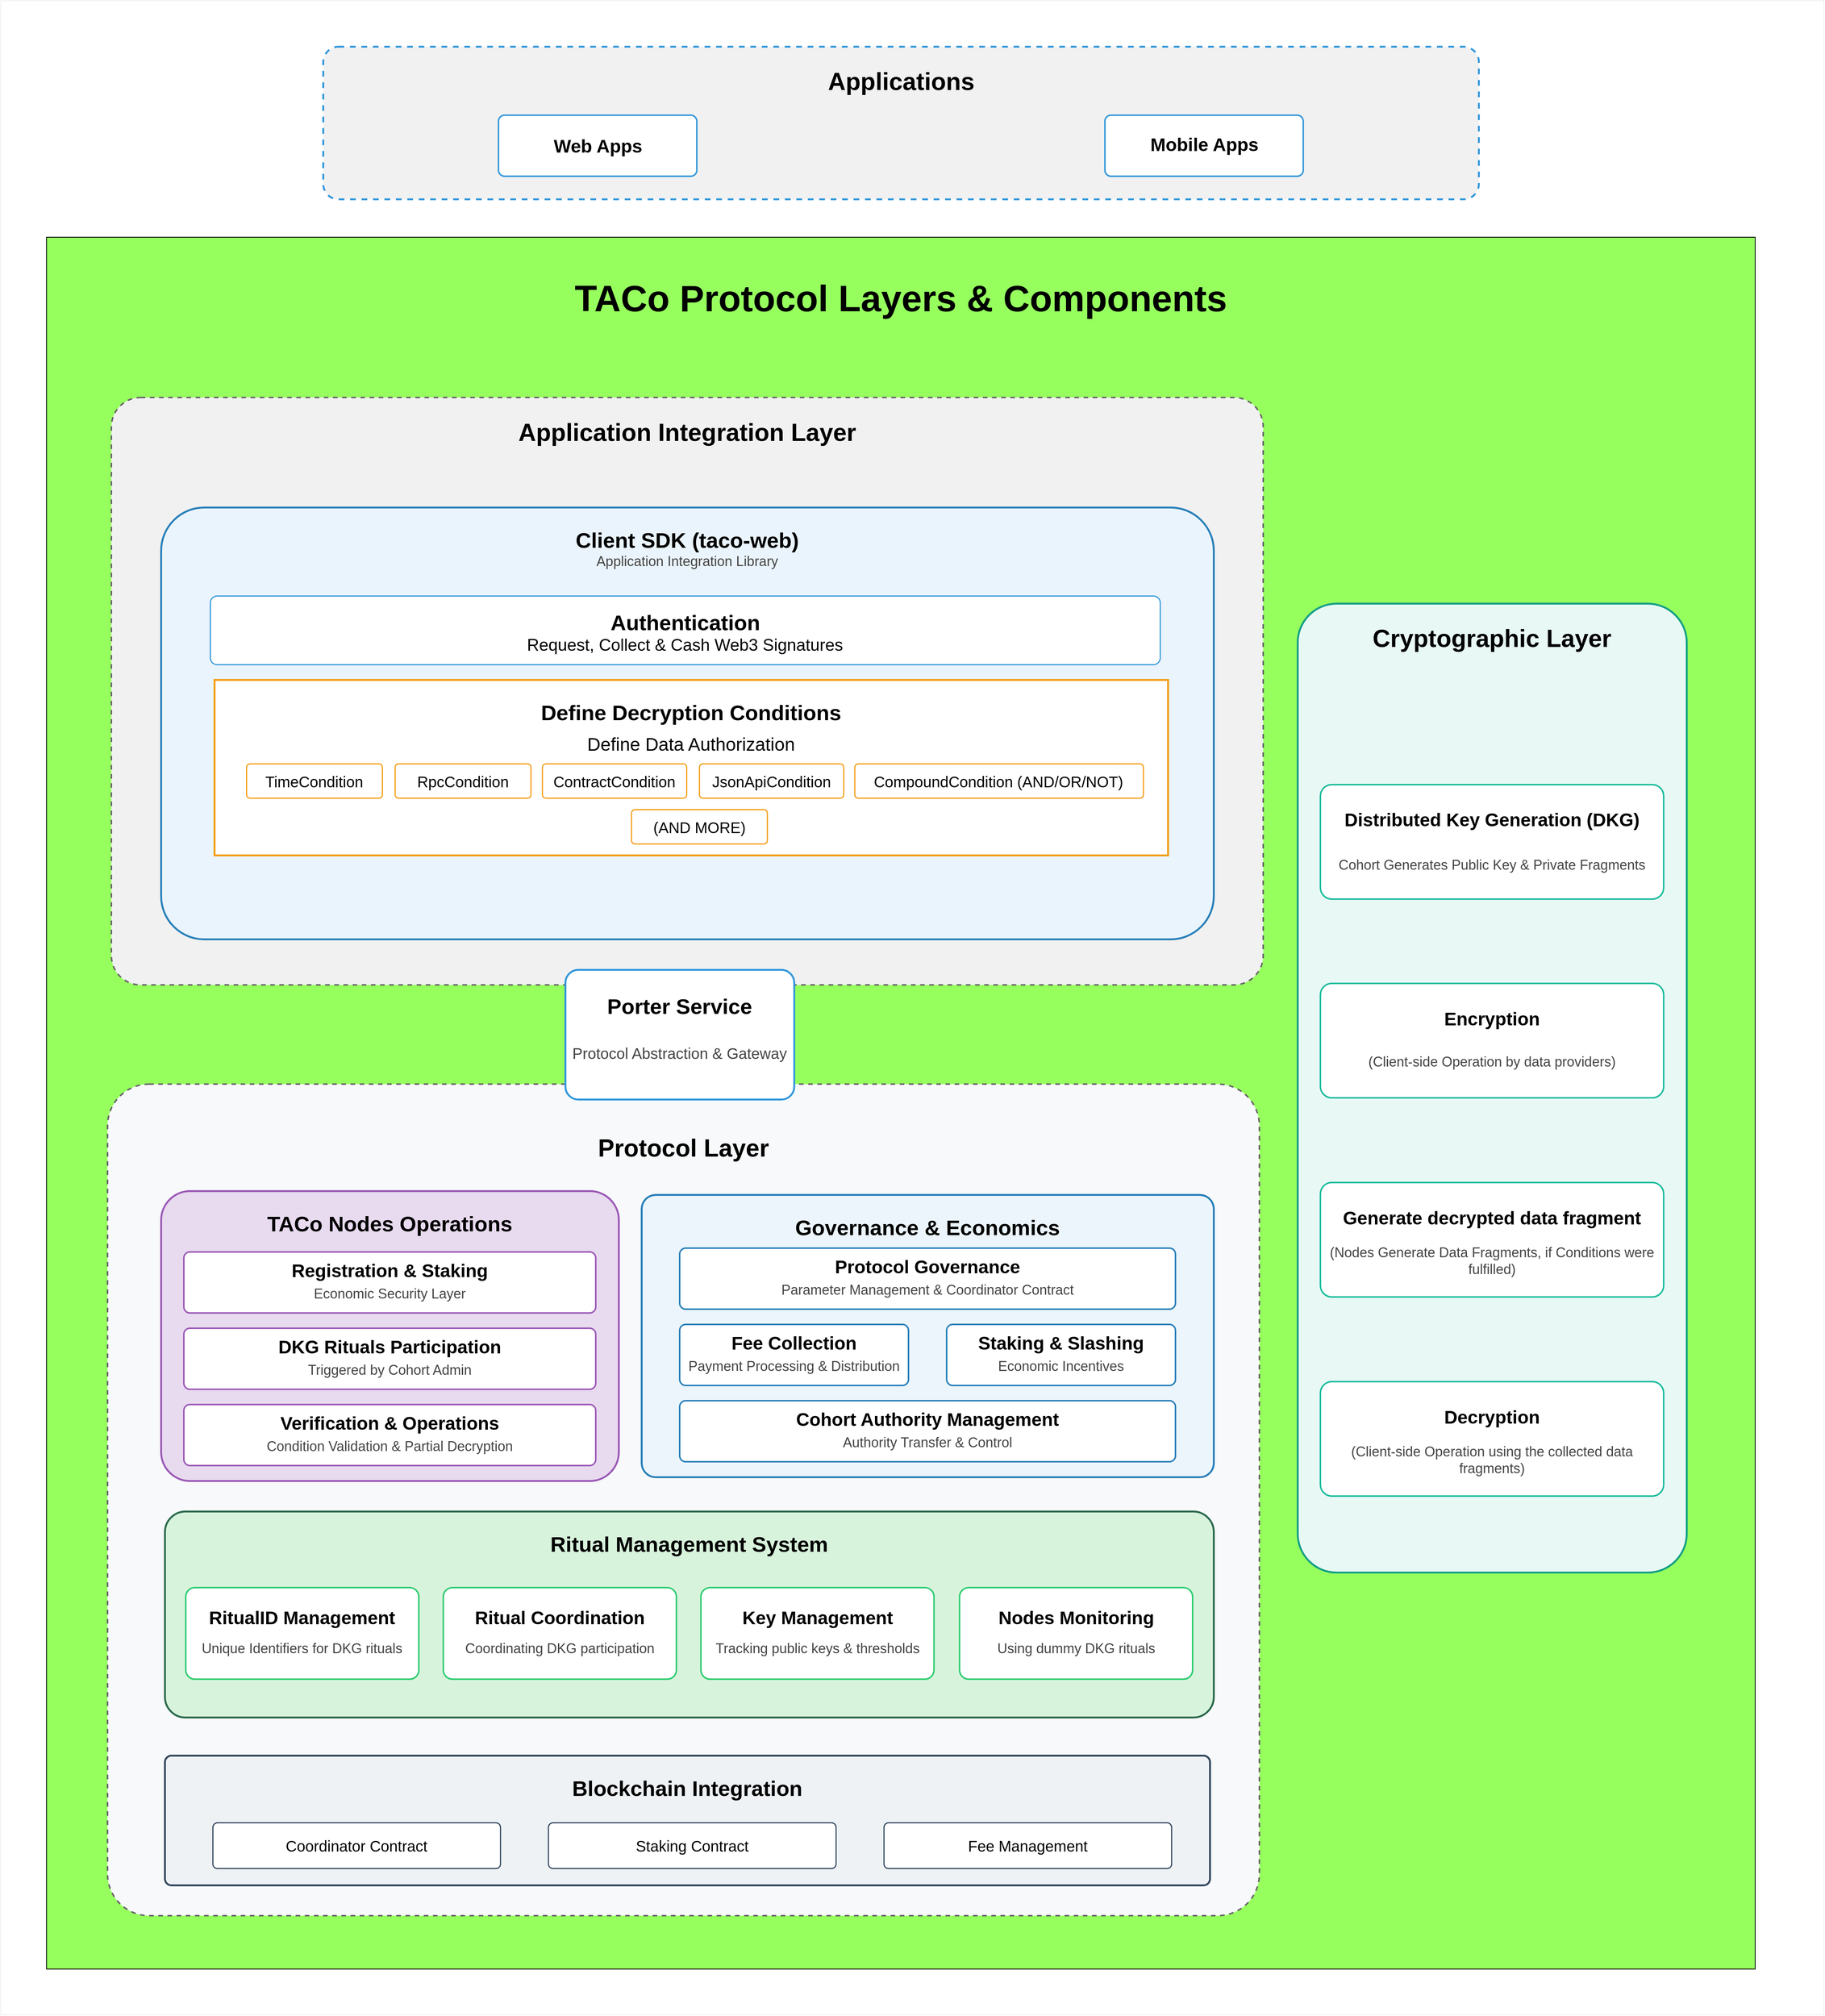 <mxfile>
    <diagram id="taco-components-diagram" name="TACo Components Diagram">
        <mxGraphModel dx="1936" dy="3724" grid="1" gridSize="10" guides="1" tooltips="1" connect="1" arrows="1" fold="1" page="1" pageScale="1" pageWidth="2300" pageHeight="2600" background="#FFFFFF" math="0" shadow="0">
            <root>
                <mxCell id="0"/>
                <mxCell id="1" parent="0"/>
                <mxCell id="7" value="" style="rounded=0;whiteSpace=wrap;html=1;strokeColor=#F0F0F0;fillColor=none;" vertex="1" parent="1">
                    <mxGeometry x="250" width="2390" height="2640" as="geometry"/>
                </mxCell>
                <mxCell id="2" value="" style="rounded=0;whiteSpace=wrap;html=1;fillColor=#96FF5E;" parent="1" vertex="1">
                    <mxGeometry x="310" y="310" width="2240" height="2270" as="geometry"/>
                </mxCell>
                <mxCell id="title" value="TACo Protocol Layers &amp; Components" style="text;html=1;strokeColor=none;fillColor=none;align=center;verticalAlign=middle;whiteSpace=wrap;rounded=0;fontSize=48;fontColor=#000000;fontStyle=1" parent="1" vertex="1">
                    <mxGeometry x="780" y="360" width="1300" height="60" as="geometry"/>
                </mxCell>
                <mxCell id="application-domain" value="Application Integration Layer" style="rounded=1;whiteSpace=wrap;html=1;fillColor=#f1f1f1;strokeColor=#666666;strokeWidth=2;dashed=1;arcSize=5;fontSize=32;fontStyle=1;align=center;verticalAlign=top;spacingTop=20;fontColor=#000000;" parent="1" vertex="1">
                    <mxGeometry x="395" y="520" width="1510" height="770" as="geometry"/>
                </mxCell>
                <mxCell id="authentication" value="Client SDK (taco-web)" style="rounded=1;whiteSpace=wrap;html=1;fillColor=#eaf4fc;strokeColor=#2980b9;strokeWidth=2.5;arcSize=10;fontSize=28;fontStyle=1;align=center;verticalAlign=top;spacingTop=20;fontColor=#000000;" parent="1" vertex="1">
                    <mxGeometry x="460" y="664" width="1380" height="566" as="geometry"/>
                </mxCell>
                <mxCell id="client-sdk-desc" value="Application Integration Library" style="text;html=1;strokeColor=none;fillColor=none;align=center;verticalAlign=middle;whiteSpace=wrap;rounded=0;fontSize=18;fontColor=#444444;" parent="1" vertex="1">
                    <mxGeometry x="880" y="720" width="540" height="30" as="geometry"/>
                </mxCell>
                <mxCell id="web3-signatures" value="" style="rounded=1;whiteSpace=wrap;html=1;fillColor=#ffffff;strokeColor=#3498db;strokeWidth=1.5;arcSize=10;" parent="1" vertex="1">
                    <mxGeometry x="524.5" y="780" width="1245.32" height="90" as="geometry"/>
                </mxCell>
                <mxCell id="web3-signatures-title" value="Authentication" style="text;html=1;strokeColor=none;fillColor=none;align=center;verticalAlign=middle;whiteSpace=wrap;rounded=0;fontSize=28;fontStyle=1;fontColor=#000000;" parent="1" vertex="1">
                    <mxGeometry x="764.59" y="800" width="765.26" height="30" as="geometry"/>
                </mxCell>
                <mxCell id="web3-signatures-desc" value="Request, Collect &amp; Cash Web3 Signatures" style="text;html=1;strokeColor=none;fillColor=none;align=center;verticalAlign=middle;whiteSpace=wrap;rounded=0;fontSize=22;fontColor=#000000;fontStyle=0" parent="1" vertex="1">
                    <mxGeometry x="616.09" y="830" width="1062.44" height="30" as="geometry"/>
                </mxCell>
                <mxCell id="access-control" value="Define Decryption Conditions" style="rounded=0;whiteSpace=wrap;html=1;fillColor=#ffffff;strokeColor=#f39c12;strokeWidth=2.5;arcSize=10;fontSize=28;fontStyle=1;align=center;verticalAlign=top;spacingTop=20;fontColor=#000000;" parent="1" vertex="1">
                    <mxGeometry x="530" y="890" width="1250.01" height="230" as="geometry"/>
                </mxCell>
                <mxCell id="authorization-title" value="Define Data Authorization" style="text;html=1;strokeColor=none;fillColor=none;align=center;verticalAlign=middle;whiteSpace=wrap;rounded=0;fontSize=24;fontStyle=0;fontColor=#000000;" parent="1" vertex="1">
                    <mxGeometry x="965.82" y="960" width="378.37" height="30" as="geometry"/>
                </mxCell>
                <mxCell id="time-condition" value="TimeCondition" style="rounded=1;whiteSpace=wrap;html=1;fillColor=#ffffff;strokeColor=#f39c12;strokeWidth=1.5;arcSize=10;fontSize=20;align=center;fontColor=#000000;" parent="1" vertex="1">
                    <mxGeometry x="572" y="1000" width="178.06" height="45" as="geometry"/>
                </mxCell>
                <mxCell id="rpc-condition" value="RpcCondition" style="rounded=1;whiteSpace=wrap;html=1;fillColor=#ffffff;strokeColor=#f39c12;strokeWidth=1.5;arcSize=10;fontSize=20;align=center;fontColor=#000000;" parent="1" vertex="1">
                    <mxGeometry x="766.75" y="1000" width="178.06" height="45" as="geometry"/>
                </mxCell>
                <mxCell id="contract-condition" value="ContractCondition" style="rounded=1;whiteSpace=wrap;html=1;fillColor=#ffffff;strokeColor=#f39c12;strokeWidth=1.5;arcSize=10;fontSize=20;align=center;fontColor=#000000;" parent="1" vertex="1">
                    <mxGeometry x="959.82" y="1000" width="189.18" height="45" as="geometry"/>
                </mxCell>
                <mxCell id="json-condition" value="JsonApiCondition" style="rounded=1;whiteSpace=wrap;html=1;fillColor=#ffffff;strokeColor=#f39c12;strokeWidth=1.5;arcSize=10;fontSize=20;align=center;fontColor=#000000;" parent="1" vertex="1">
                    <mxGeometry x="1165.7" y="1000" width="189.18" height="45" as="geometry"/>
                </mxCell>
                <mxCell id="compound-condition" value="CompoundCondition (AND/OR/NOT)" style="rounded=1;whiteSpace=wrap;html=1;fillColor=#ffffff;strokeColor=#f39c12;strokeWidth=1.5;arcSize=10;fontSize=20;align=center;fontColor=#000000;" parent="1" vertex="1">
                    <mxGeometry x="1369.35" y="1000" width="378.37" height="45" as="geometry"/>
                </mxCell>
                <mxCell id="more-conditions" value="(AND MORE)" style="rounded=1;whiteSpace=wrap;html=1;fillColor=#ffffff;strokeColor=#f39c12;strokeWidth=1.5;arcSize=10;fontSize=20;align=center;fontColor=#000000;" parent="1" vertex="1">
                    <mxGeometry x="1076.67" y="1060" width="178.06" height="45" as="geometry"/>
                </mxCell>
                <mxCell id="protocol-domain" value="&lt;br&gt;Protocol Layer" style="rounded=1;whiteSpace=wrap;html=1;fillColor=#f7f9fa;strokeColor=#666666;strokeWidth=2;dashed=1;arcSize=5;fontSize=32;fontStyle=1;align=center;verticalAlign=top;spacingTop=20;fontColor=#000000;" parent="1" vertex="1">
                    <mxGeometry x="390" y="1420" width="1510" height="1090" as="geometry"/>
                </mxCell>
                <mxCell id="node-infrastructure" value="TACo Nodes Operations" style="rounded=1;whiteSpace=wrap;html=1;fillColor=#e8daef;strokeColor=#9b59b6;strokeWidth=2.5;arcSize=10;fontSize=28;fontStyle=1;align=center;verticalAlign=top;spacingTop=20;fontColor=#000000;" parent="1" vertex="1">
                    <mxGeometry x="460" y="1560" width="600" height="380" as="geometry"/>
                </mxCell>
                <mxCell id="node-participation" value="" style="rounded=1;whiteSpace=wrap;html=1;fillColor=#ffffff;strokeColor=#9b59b6;strokeWidth=2;arcSize=10;" parent="1" vertex="1">
                    <mxGeometry x="490" y="1640" width="540" height="80" as="geometry"/>
                </mxCell>
                <mxCell id="node-participation-title" value="Registration &amp; Staking" style="text;html=1;strokeColor=none;fillColor=none;align=center;verticalAlign=middle;whiteSpace=wrap;rounded=0;fontSize=24;fontStyle=1;fontColor=#000000;" parent="1" vertex="1">
                    <mxGeometry x="490" y="1650" width="540" height="30" as="geometry"/>
                </mxCell>
                <mxCell id="node-participation-desc" value="Economic Security Layer" style="text;html=1;strokeColor=none;fillColor=none;align=center;verticalAlign=middle;whiteSpace=wrap;rounded=0;fontSize=18;fontColor=#444444;" parent="1" vertex="1">
                    <mxGeometry x="490" y="1680" width="540" height="30" as="geometry"/>
                </mxCell>
                <mxCell id="cohort-organization" value="" style="rounded=1;whiteSpace=wrap;html=1;fillColor=#ffffff;strokeColor=#9b59b6;strokeWidth=2;arcSize=10;" parent="1" vertex="1">
                    <mxGeometry x="490" y="1740" width="540" height="80" as="geometry"/>
                </mxCell>
                <mxCell id="cohort-organization-title" value="DKG Rituals Participation" style="text;html=1;strokeColor=none;fillColor=none;align=center;verticalAlign=middle;whiteSpace=wrap;rounded=0;fontSize=24;fontStyle=1;fontColor=#000000;" parent="1" vertex="1">
                    <mxGeometry x="490" y="1750" width="540" height="30" as="geometry"/>
                </mxCell>
                <mxCell id="cohort-organization-desc" value="Triggered by Cohort Admin" style="text;html=1;strokeColor=none;fillColor=none;align=center;verticalAlign=middle;whiteSpace=wrap;rounded=0;fontSize=18;fontColor=#444444;" parent="1" vertex="1">
                    <mxGeometry x="490" y="1780" width="540" height="30" as="geometry"/>
                </mxCell>
                <mxCell id="verification-operations" value="" style="rounded=1;whiteSpace=wrap;html=1;fillColor=#ffffff;strokeColor=#9b59b6;strokeWidth=2;arcSize=10;" parent="1" vertex="1">
                    <mxGeometry x="490" y="1840" width="540" height="80" as="geometry"/>
                </mxCell>
                <mxCell id="verification-operations-title" value="Verification &amp; Operations" style="text;html=1;strokeColor=none;fillColor=none;align=center;verticalAlign=middle;whiteSpace=wrap;rounded=0;fontSize=24;fontStyle=1;fontColor=#000000;" parent="1" vertex="1">
                    <mxGeometry x="490" y="1850" width="540" height="30" as="geometry"/>
                </mxCell>
                <mxCell id="verification-operations-desc" value="Condition Validation &amp; Partial Decryption" style="text;html=1;strokeColor=none;fillColor=none;align=center;verticalAlign=middle;whiteSpace=wrap;rounded=0;fontSize=18;fontColor=#444444;" parent="1" vertex="1">
                    <mxGeometry x="490" y="1880" width="540" height="30" as="geometry"/>
                </mxCell>
                <mxCell id="governance-economics" value="Governance &amp; Economics" style="rounded=1;whiteSpace=wrap;html=1;fillColor=#ebf5fb;strokeColor=#2980b9;strokeWidth=2.5;arcSize=5;fontSize=28;fontStyle=1;align=center;verticalAlign=top;spacingTop=20;fontColor=#000000;" parent="1" vertex="1">
                    <mxGeometry x="1090" y="1565" width="750" height="370" as="geometry"/>
                </mxCell>
                <mxCell id="protocol-governance" value="" style="rounded=1;whiteSpace=wrap;html=1;fillColor=#ffffff;strokeColor=#2980b9;strokeWidth=2;arcSize=10;" parent="1" vertex="1">
                    <mxGeometry x="1140" y="1635" width="650" height="80" as="geometry"/>
                </mxCell>
                <mxCell id="protocol-governance-title" value="Protocol Governance" style="text;html=1;strokeColor=none;fillColor=none;align=center;verticalAlign=middle;whiteSpace=wrap;rounded=0;fontSize=24;fontStyle=1;fontColor=#000000;" parent="1" vertex="1">
                    <mxGeometry x="1140" y="1645" width="650" height="30" as="geometry"/>
                </mxCell>
                <mxCell id="protocol-governance-desc" value="Parameter Management &amp; Coordinator Contract" style="text;html=1;strokeColor=none;fillColor=none;align=center;verticalAlign=middle;whiteSpace=wrap;rounded=0;fontSize=18;fontColor=#444444;" parent="1" vertex="1">
                    <mxGeometry x="1140" y="1675" width="650" height="30" as="geometry"/>
                </mxCell>
                <mxCell id="fee-collection" value="" style="rounded=1;whiteSpace=wrap;html=1;fillColor=#ffffff;strokeColor=#2980b9;strokeWidth=2;arcSize=10;" parent="1" vertex="1">
                    <mxGeometry x="1140" y="1735" width="300" height="80" as="geometry"/>
                </mxCell>
                <mxCell id="fee-collection-title" value="Fee Collection" style="text;html=1;strokeColor=none;fillColor=none;align=center;verticalAlign=middle;whiteSpace=wrap;rounded=0;fontSize=24;fontStyle=1;fontColor=#000000;" parent="1" vertex="1">
                    <mxGeometry x="1140" y="1745" width="300" height="30" as="geometry"/>
                </mxCell>
                <mxCell id="fee-collection-desc" value="Payment Processing &amp; Distribution" style="text;html=1;strokeColor=none;fillColor=none;align=center;verticalAlign=middle;whiteSpace=wrap;rounded=0;fontSize=18;fontColor=#444444;" parent="1" vertex="1">
                    <mxGeometry x="1140" y="1775" width="300" height="30" as="geometry"/>
                </mxCell>
                <mxCell id="staking-slashing" value="" style="rounded=1;whiteSpace=wrap;html=1;fillColor=#ffffff;strokeColor=#2980b9;strokeWidth=2;arcSize=10;" parent="1" vertex="1">
                    <mxGeometry x="1490" y="1735" width="300" height="80" as="geometry"/>
                </mxCell>
                <mxCell id="staking-slashing-title" value="Staking &amp; Slashing" style="text;html=1;strokeColor=none;fillColor=none;align=center;verticalAlign=middle;whiteSpace=wrap;rounded=0;fontSize=24;fontStyle=1;fontColor=#000000;" parent="1" vertex="1">
                    <mxGeometry x="1490" y="1745" width="300" height="30" as="geometry"/>
                </mxCell>
                <mxCell id="staking-slashing-desc" value="Economic Incentives" style="text;html=1;strokeColor=none;fillColor=none;align=center;verticalAlign=middle;whiteSpace=wrap;rounded=0;fontSize=18;fontColor=#444444;" parent="1" vertex="1">
                    <mxGeometry x="1490" y="1775" width="300" height="30" as="geometry"/>
                </mxCell>
                <mxCell id="cohort-authority-mgmt" value="" style="rounded=1;whiteSpace=wrap;html=1;fillColor=#ffffff;strokeColor=#2980b9;strokeWidth=2;arcSize=10;" parent="1" vertex="1">
                    <mxGeometry x="1140" y="1835" width="650" height="80" as="geometry"/>
                </mxCell>
                <mxCell id="cohort-authority-mgmt-title" value="Cohort Authority Management" style="text;html=1;strokeColor=none;fillColor=none;align=center;verticalAlign=middle;whiteSpace=wrap;rounded=0;fontSize=24;fontStyle=1;fontColor=#000000;" parent="1" vertex="1">
                    <mxGeometry x="1140" y="1845" width="650" height="30" as="geometry"/>
                </mxCell>
                <mxCell id="cohort-authority-mgmt-desc" value="Authority Transfer &amp; Control" style="text;html=1;strokeColor=none;fillColor=none;align=center;verticalAlign=middle;whiteSpace=wrap;rounded=0;fontSize=18;fontColor=#444444;" parent="1" vertex="1">
                    <mxGeometry x="1140" y="1875" width="650" height="30" as="geometry"/>
                </mxCell>
                <mxCell id="porter-service" value="" style="rounded=1;whiteSpace=wrap;html=1;fillColor=#ffffff;strokeColor=#3498db;strokeWidth=2.5;arcSize=10;" parent="1" vertex="1">
                    <mxGeometry x="990" y="1270" width="300" height="170" as="geometry"/>
                </mxCell>
                <mxCell id="porter-service-title" value="Porter Service" style="text;html=1;strokeColor=none;fillColor=none;align=center;verticalAlign=middle;whiteSpace=wrap;rounded=0;fontSize=28;fontStyle=1;fontColor=#000000;" parent="1" vertex="1">
                    <mxGeometry x="990" y="1294" width="300" height="48" as="geometry"/>
                </mxCell>
                <mxCell id="porter-service-desc" value="Protocol Abstraction &amp; Gateway" style="text;html=1;strokeColor=none;fillColor=none;align=center;verticalAlign=middle;whiteSpace=wrap;rounded=0;fontSize=20;fontColor=#444444;" parent="1" vertex="1">
                    <mxGeometry x="990" y="1355" width="300" height="48" as="geometry"/>
                </mxCell>
                <mxCell id="ritual-management" value="Ritual Management System" style="rounded=1;whiteSpace=wrap;html=1;fillColor=#d8f3dc;strokeColor=#2d6a4f;strokeWidth=2.5;arcSize=10;fontSize=28;fontStyle=1;align=center;verticalAlign=top;spacingTop=20;fontColor=#000000;" parent="1" vertex="1">
                    <mxGeometry x="465" y="1980" width="1375" height="270" as="geometry"/>
                </mxCell>
                <mxCell id="ritual-id" value="" style="rounded=1;whiteSpace=wrap;html=1;fillColor=#ffffff;strokeColor=#2ecc71;strokeWidth=2;arcSize=10;" parent="1" vertex="1">
                    <mxGeometry x="492.5" y="2080" width="305.56" height="120" as="geometry"/>
                </mxCell>
                <mxCell id="ritual-id-title" value="RitualID Management" style="text;html=1;strokeColor=none;fillColor=none;align=center;verticalAlign=middle;whiteSpace=wrap;rounded=0;fontSize=24;fontStyle=1;fontColor=#000000;" parent="1" vertex="1">
                    <mxGeometry x="492.5" y="2100" width="305.56" height="40" as="geometry"/>
                </mxCell>
                <mxCell id="ritual-id-desc" value="Unique Identifiers for DKG rituals" style="text;html=1;strokeColor=none;fillColor=none;align=center;verticalAlign=middle;whiteSpace=wrap;rounded=0;fontSize=18;fontColor=#444444;" parent="1" vertex="1">
                    <mxGeometry x="492.5" y="2140" width="305.56" height="40" as="geometry"/>
                </mxCell>
                <mxCell id="ritual-coordination" value="" style="rounded=1;whiteSpace=wrap;html=1;fillColor=#ffffff;strokeColor=#2ecc71;strokeWidth=2;arcSize=10;" parent="1" vertex="1">
                    <mxGeometry x="830.18" y="2080" width="305.56" height="120" as="geometry"/>
                </mxCell>
                <mxCell id="ritual-coordination-title" value="Ritual Coordination" style="text;html=1;strokeColor=none;fillColor=none;align=center;verticalAlign=middle;whiteSpace=wrap;rounded=0;fontSize=24;fontStyle=1;fontColor=#000000;" parent="1" vertex="1">
                    <mxGeometry x="830.18" y="2100" width="305.56" height="40" as="geometry"/>
                </mxCell>
                <mxCell id="ritual-coordination-desc" value="Coordinating DKG participation" style="text;html=1;strokeColor=none;fillColor=none;align=center;verticalAlign=middle;whiteSpace=wrap;rounded=0;fontSize=18;fontColor=#444444;" parent="1" vertex="1">
                    <mxGeometry x="830.18" y="2140" width="305.56" height="40" as="geometry"/>
                </mxCell>
                <mxCell id="key-management" value="" style="rounded=1;whiteSpace=wrap;html=1;fillColor=#ffffff;strokeColor=#2ecc71;strokeWidth=2;arcSize=10;" parent="1" vertex="1">
                    <mxGeometry x="1167.86" y="2080" width="305.56" height="120" as="geometry"/>
                </mxCell>
                <mxCell id="key-management-title" value="Key Management" style="text;html=1;strokeColor=none;fillColor=none;align=center;verticalAlign=middle;whiteSpace=wrap;rounded=0;fontSize=24;fontStyle=1;fontColor=#000000;" parent="1" vertex="1">
                    <mxGeometry x="1167.86" y="2100" width="305.56" height="40" as="geometry"/>
                </mxCell>
                <mxCell id="key-management-desc" value="Tracking public keys &amp; thresholds" style="text;html=1;strokeColor=none;fillColor=none;align=center;verticalAlign=middle;whiteSpace=wrap;rounded=0;fontSize=18;fontColor=#444444;" parent="1" vertex="1">
                    <mxGeometry x="1167.86" y="2140" width="305.56" height="40" as="geometry"/>
                </mxCell>
                <mxCell id="node-monitoring" value="" style="rounded=1;whiteSpace=wrap;html=1;fillColor=#ffffff;strokeColor=#2ecc71;strokeWidth=2;arcSize=10;" parent="1" vertex="1">
                    <mxGeometry x="1506.94" y="2080" width="305.56" height="120" as="geometry"/>
                </mxCell>
                <mxCell id="node-monitoring-title" value="Nodes Monitoring" style="text;html=1;strokeColor=none;fillColor=none;align=center;verticalAlign=middle;whiteSpace=wrap;rounded=0;fontSize=24;fontStyle=1;fontColor=#000000;" parent="1" vertex="1">
                    <mxGeometry x="1506.94" y="2100" width="305.56" height="40" as="geometry"/>
                </mxCell>
                <mxCell id="node-monitoring-desc" value="Using dummy DKG rituals" style="text;html=1;strokeColor=none;fillColor=none;align=center;verticalAlign=middle;whiteSpace=wrap;rounded=0;fontSize=18;fontColor=#444444;" parent="1" vertex="1">
                    <mxGeometry x="1506.94" y="2140" width="305.56" height="40" as="geometry"/>
                </mxCell>
                <mxCell id="blockchain-integration" value="Blockchain Integration" style="rounded=1;whiteSpace=wrap;html=1;fillColor=#eef2f5;strokeColor=#34495e;strokeWidth=2.5;arcSize=5;fontSize=28;fontStyle=1;align=center;verticalAlign=top;spacingTop=20;fontColor=#000000;" parent="1" vertex="1">
                    <mxGeometry x="465" y="2300" width="1370" height="170" as="geometry"/>
                </mxCell>
                <mxCell id="coordinator-contract" value="Coordinator Contract" style="rounded=1;whiteSpace=wrap;html=1;fillColor=#ffffff;strokeColor=#34495e;strokeWidth=1.5;arcSize=10;fontSize=20;align=center;fontColor=#000000;" parent="1" vertex="1">
                    <mxGeometry x="527.84" y="2388" width="377.06" height="60" as="geometry"/>
                </mxCell>
                <mxCell id="staking-contract" value="Staking Contract" style="rounded=1;whiteSpace=wrap;html=1;fillColor=#ffffff;strokeColor=#34495e;strokeWidth=1.5;arcSize=10;fontSize=20;align=center;fontColor=#000000;" parent="1" vertex="1">
                    <mxGeometry x="967.75" y="2388" width="377.06" height="60" as="geometry"/>
                </mxCell>
                <mxCell id="fee-contract" value="Fee Management" style="rounded=1;whiteSpace=wrap;html=1;fillColor=#ffffff;strokeColor=#34495e;strokeWidth=1.5;arcSize=10;fontSize=20;align=center;fontColor=#000000;" parent="1" vertex="1">
                    <mxGeometry x="1407.66" y="2388" width="377.06" height="60" as="geometry"/>
                </mxCell>
                <mxCell id="crypto-layer" value="Cryptographic Layer" style="rounded=1;whiteSpace=wrap;html=1;fillColor=#e8f8f5;strokeColor=#16a085;strokeWidth=2.5;arcSize=10;fontSize=32;fontStyle=1;align=center;verticalAlign=top;spacingTop=20;fontColor=#000000;" parent="1" vertex="1">
                    <mxGeometry x="1950" y="790" width="510" height="1270" as="geometry"/>
                </mxCell>
                <mxCell id="dkg" value="" style="rounded=1;whiteSpace=wrap;html=1;fillColor=#ffffff;strokeColor=#1abc9c;strokeWidth=2;arcSize=10;fontSize=24;align=center;fontColor=#000000;" parent="1" vertex="1">
                    <mxGeometry x="1980" y="1027.5" width="450" height="150" as="geometry"/>
                </mxCell>
                <mxCell id="dkg-title" value="Distributed Key Generation (DKG)" style="text;html=1;strokeColor=none;fillColor=none;align=center;verticalAlign=middle;whiteSpace=wrap;rounded=0;fontSize=24;fontStyle=1;fontColor=#000000;" parent="1" vertex="1">
                    <mxGeometry x="2009.9" y="1046.25" width="390.19" height="56.25" as="geometry"/>
                </mxCell>
                <mxCell id="dkg-desc" value="Cohort Generates Public Key &amp; Private Fragments" style="text;html=1;strokeColor=none;fillColor=none;align=center;verticalAlign=middle;whiteSpace=wrap;rounded=0;fontSize=18;fontColor=#444444;" parent="1" vertex="1">
                    <mxGeometry x="1992.1" y="1110" width="425.81" height="45" as="geometry"/>
                </mxCell>
                <mxCell id="encryption" value="" style="rounded=1;whiteSpace=wrap;html=1;fillColor=#ffffff;strokeColor=#1abc9c;strokeWidth=2;arcSize=10;" parent="1" vertex="1">
                    <mxGeometry x="1980" y="1288" width="450" height="150" as="geometry"/>
                </mxCell>
                <mxCell id="encryption-title" value="Encryption" style="text;html=1;strokeColor=none;fillColor=none;align=center;verticalAlign=middle;whiteSpace=wrap;rounded=0;fontSize=24;fontStyle=1;fontColor=#000000;" parent="1" vertex="1">
                    <mxGeometry x="1980" y="1307" width="450" height="56" as="geometry"/>
                </mxCell>
                <mxCell id="encryption-desc" value="(Client-side Operation by data providers)" style="text;html=1;strokeColor=none;fillColor=none;align=center;verticalAlign=middle;whiteSpace=wrap;rounded=0;fontSize=18;fontColor=#444444;" parent="1" vertex="1">
                    <mxGeometry x="1980" y="1363" width="450" height="56" as="geometry"/>
                </mxCell>
                <mxCell id="threshold-schemes" value="" style="rounded=1;whiteSpace=wrap;html=1;fillColor=#ffffff;strokeColor=#1abc9c;strokeWidth=2;arcSize=10;" parent="1" vertex="1">
                    <mxGeometry x="1980" y="1549" width="450" height="150" as="geometry"/>
                </mxCell>
                <mxCell id="threshold-schemes-title" value="Generate decrypted data fragment" style="text;html=1;strokeColor=none;fillColor=none;align=center;verticalAlign=middle;whiteSpace=wrap;rounded=0;fontSize=24;fontStyle=1;fontColor=#000000;" parent="1" vertex="1">
                    <mxGeometry x="1980" y="1568" width="450" height="56" as="geometry"/>
                </mxCell>
                <mxCell id="threshold-schemes-desc" value="(Nodes Generate Data Fragments, if Conditions were fulfilled)" style="text;html=1;strokeColor=none;fillColor=none;align=center;verticalAlign=middle;whiteSpace=wrap;rounded=0;fontSize=18;fontColor=#444444;" parent="1" vertex="1">
                    <mxGeometry x="1980" y="1624" width="450" height="56" as="geometry"/>
                </mxCell>
                <mxCell id="decryption" value="" style="rounded=1;whiteSpace=wrap;html=1;fillColor=#ffffff;strokeColor=#1abc9c;strokeWidth=2;arcSize=10;" parent="1" vertex="1">
                    <mxGeometry x="1980" y="1810" width="450" height="150" as="geometry"/>
                </mxCell>
                <mxCell id="decryption-title" value="Decryption" style="text;html=1;strokeColor=none;fillColor=none;align=center;verticalAlign=middle;whiteSpace=wrap;rounded=0;fontSize=24;fontStyle=1;fontColor=#000000;" parent="1" vertex="1">
                    <mxGeometry x="1980" y="1829" width="450" height="56" as="geometry"/>
                </mxCell>
                <mxCell id="decryption-desc" value="(Client-side Operation using the collected data fragments)" style="text;html=1;strokeColor=none;fillColor=none;align=center;verticalAlign=middle;whiteSpace=wrap;rounded=0;fontSize=18;fontColor=#444444;" parent="1" vertex="1">
                    <mxGeometry x="1980" y="1885" width="450" height="56" as="geometry"/>
                </mxCell>
                <mxCell id="3" value="" style="group" parent="1" vertex="1" connectable="0">
                    <mxGeometry x="672.5" y="60" width="1515" height="200" as="geometry"/>
                </mxCell>
                <mxCell id="app-integration" value="Applications" style="rounded=1;whiteSpace=wrap;html=1;fillColor=#f1f1f1;strokeColor=#3498db;strokeWidth=2.5;arcSize=10;fontSize=32;fontStyle=1;align=center;verticalAlign=top;spacingTop=20;fontColor=#000000;dashed=1;" parent="3" vertex="1">
                    <mxGeometry width="1515" height="200" as="geometry"/>
                </mxCell>
                <mxCell id="web-apps-box" value="" style="rounded=1;whiteSpace=wrap;html=1;fillColor=#ffffff;strokeColor=#3498db;strokeWidth=2;arcSize=10;" parent="3" vertex="1">
                    <mxGeometry x="230" y="90" width="260" height="80" as="geometry"/>
                </mxCell>
                <mxCell id="web-apps-title" value="Web Apps" style="text;html=1;strokeColor=none;fillColor=none;align=center;verticalAlign=middle;whiteSpace=wrap;rounded=0;fontSize=24;fontStyle=1;fontColor=#000000;" parent="3" vertex="1">
                    <mxGeometry x="230" y="116" width="260" height="30" as="geometry"/>
                </mxCell>
                <mxCell id="mobile-apps-box" value="" style="rounded=1;whiteSpace=wrap;html=1;fillColor=#ffffff;strokeColor=#3498db;strokeWidth=2;arcSize=10;" parent="3" vertex="1">
                    <mxGeometry x="1025" y="90" width="260" height="80" as="geometry"/>
                </mxCell>
                <mxCell id="mobile-apps-title" value="Mobile Apps" style="text;html=1;strokeColor=none;fillColor=none;align=center;verticalAlign=middle;whiteSpace=wrap;rounded=0;fontSize=24;fontStyle=1;fontColor=#000000;" parent="3" vertex="1">
                    <mxGeometry x="1025" y="114" width="260" height="30" as="geometry"/>
                </mxCell>
            </root>
        </mxGraphModel>
    </diagram>
</mxfile>